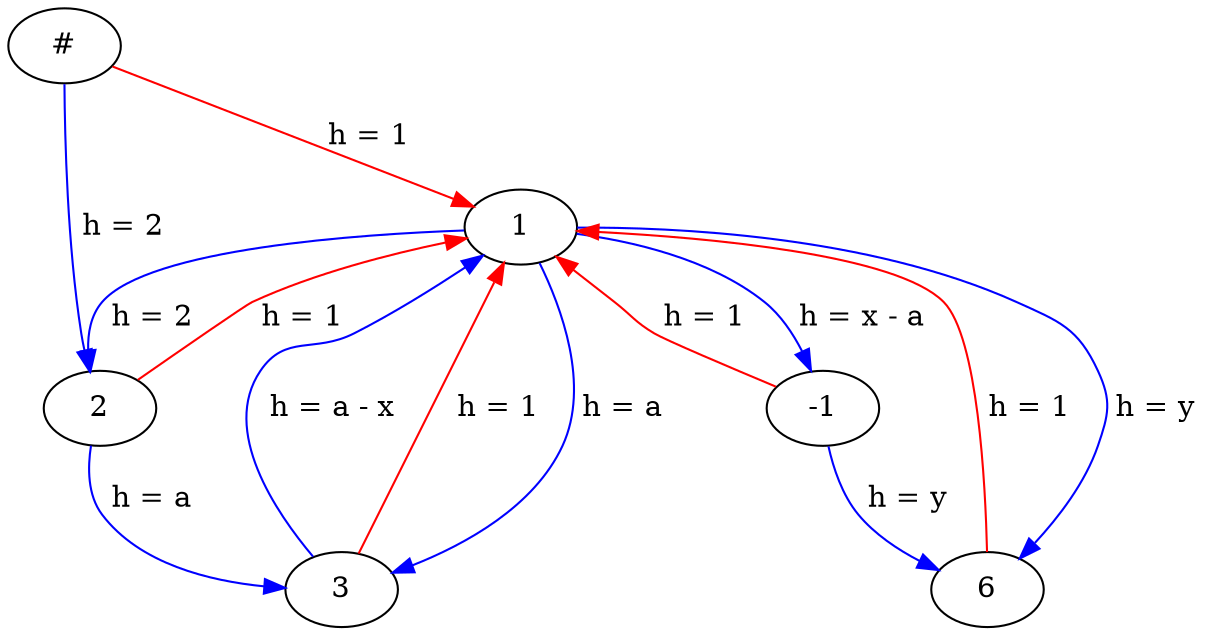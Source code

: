 digraph G{
und[label="#"]
1[label="1"]
und->1[label=" h = 1 " color="red"]
2[label="2"]
1->2[label=" h = 2 " color="blue"]
3[label="3"]
2->3[label=" h = a " color="blue"]
3->1[label=" h = a - x " color="blue"]
-1[label="-1"]
1->-1[label=" h = x - a " color="blue"]
6[label="6"]
-1->6[label=" h = y " color="blue"]
und->2[label=" h = 2 " color="blue"]
2->1[label=" h = 1 " color="red"]
1->3[label=" h = a " color="blue"]
3->1[label=" h = 1 " color="red"]
-1->1[label=" h = 1 " color="red"]
1->6[label=" h = y " color="blue"]
6->1[label=" h = 1 " color="red"]
}
